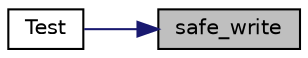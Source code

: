 digraph "safe_write"
{
 // LATEX_PDF_SIZE
  edge [fontname="Helvetica",fontsize="10",labelfontname="Helvetica",labelfontsize="10"];
  node [fontname="Helvetica",fontsize="10",shape=record];
  rankdir="RL";
  Node1 [label="safe_write",height=0.2,width=0.4,color="black", fillcolor="grey75", style="filled", fontcolor="black",tooltip="Write a message to a file descriptor safely."];
  Node1 -> Node2 [dir="back",color="midnightblue",fontsize="10",style="solid",fontname="Helvetica"];
  Node2 [label="Test",height=0.2,width=0.4,color="black", fillcolor="white", style="filled",URL="$safe__io__test_8c.html#a4b53518635937f50a0e4cd330dcc9180",tooltip=" "];
}
